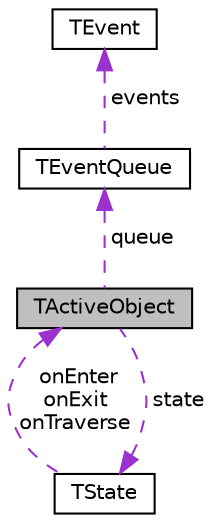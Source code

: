digraph "TActiveObject"
{
 // LATEX_PDF_SIZE
  edge [fontname="Helvetica",fontsize="10",labelfontname="Helvetica",labelfontsize="10"];
  node [fontname="Helvetica",fontsize="10",shape=record];
  Node1 [label="TActiveObject",height=0.2,width=0.4,color="black", fillcolor="grey75", style="filled", fontcolor="black",tooltip="Struct representing an active object."];
  Node2 -> Node1 [dir="back",color="darkorchid3",fontsize="10",style="dashed",label=" queue" ,fontname="Helvetica"];
  Node2 [label="TEventQueue",height=0.2,width=0.4,color="black", fillcolor="white", style="filled",URL="$struct_t_event_queue.html",tooltip="Fixed-size Event Queue structure."];
  Node3 -> Node2 [dir="back",color="darkorchid3",fontsize="10",style="dashed",label=" events" ,fontname="Helvetica"];
  Node3 [label="TEvent",height=0.2,width=0.4,color="black", fillcolor="white", style="filled",URL="$struct_t_event.html",tooltip="Event structure containing a signal and payload."];
  Node4 -> Node1 [dir="back",color="darkorchid3",fontsize="10",style="dashed",label=" state" ,fontname="Helvetica"];
  Node4 [label="TState",height=0.2,width=0.4,color="black", fillcolor="white", style="filled",URL="$struct_t_state.html",tooltip="Struct representing a single state of an active object."];
  Node1 -> Node4 [dir="back",color="darkorchid3",fontsize="10",style="dashed",label=" onEnter\nonExit\nonTraverse" ,fontname="Helvetica"];
}
